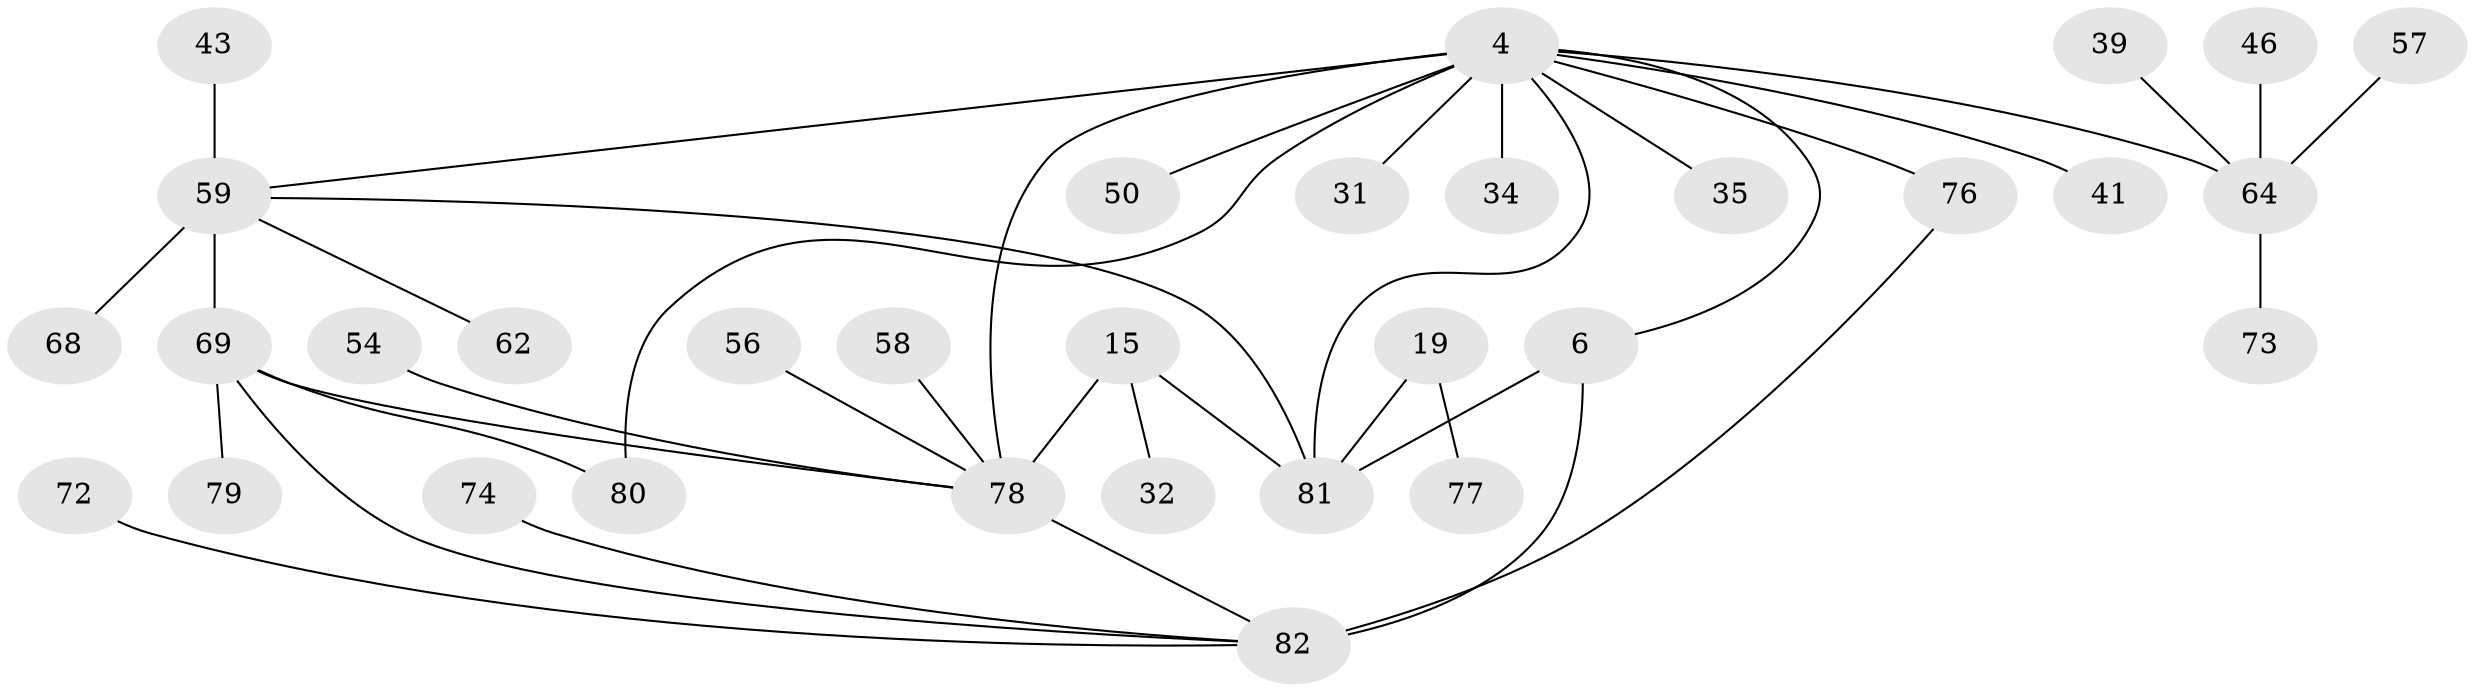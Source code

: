 // original degree distribution, {5: 0.012195121951219513, 14: 0.012195121951219513, 6: 0.024390243902439025, 7: 0.07317073170731707, 4: 0.06097560975609756, 9: 0.024390243902439025, 8: 0.012195121951219513, 3: 0.12195121951219512, 12: 0.012195121951219513, 1: 0.5975609756097561, 2: 0.04878048780487805}
// Generated by graph-tools (version 1.1) at 2025/59/03/04/25 21:59:11]
// undirected, 32 vertices, 39 edges
graph export_dot {
graph [start="1"]
  node [color=gray90,style=filled];
  4 [super="+2"];
  6 [super="+5"];
  15 [super="+14"];
  19 [super="+18"];
  31;
  32;
  34;
  35;
  39;
  41;
  43;
  46;
  50;
  54;
  56;
  57;
  58;
  59 [super="+53+12+33+40"];
  62;
  64 [super="+24+47+3"];
  68;
  69 [super="+10+30+45+61"];
  72;
  73;
  74 [super="+38+70"];
  76 [super="+25"];
  77;
  78 [super="+71+49"];
  79 [super="+44"];
  80;
  81 [super="+51+75+65+67"];
  82 [super="+66"];
  4 -- 31;
  4 -- 78 [weight=4];
  4 -- 34;
  4 -- 35;
  4 -- 6;
  4 -- 41;
  4 -- 80;
  4 -- 50;
  4 -- 76;
  4 -- 59 [weight=2];
  4 -- 81;
  4 -- 64 [weight=4];
  6 -- 81;
  6 -- 82 [weight=4];
  15 -- 32;
  15 -- 78 [weight=4];
  15 -- 81;
  19 -- 77;
  19 -- 81 [weight=4];
  39 -- 64;
  43 -- 59;
  46 -- 64;
  54 -- 78;
  56 -- 78;
  57 -- 64;
  58 -- 78;
  59 -- 68;
  59 -- 62;
  59 -- 69 [weight=4];
  59 -- 81;
  64 -- 73;
  69 -- 78;
  69 -- 79;
  69 -- 80;
  69 -- 82;
  72 -- 82;
  74 -- 82;
  76 -- 82;
  78 -- 82 [weight=2];
}
